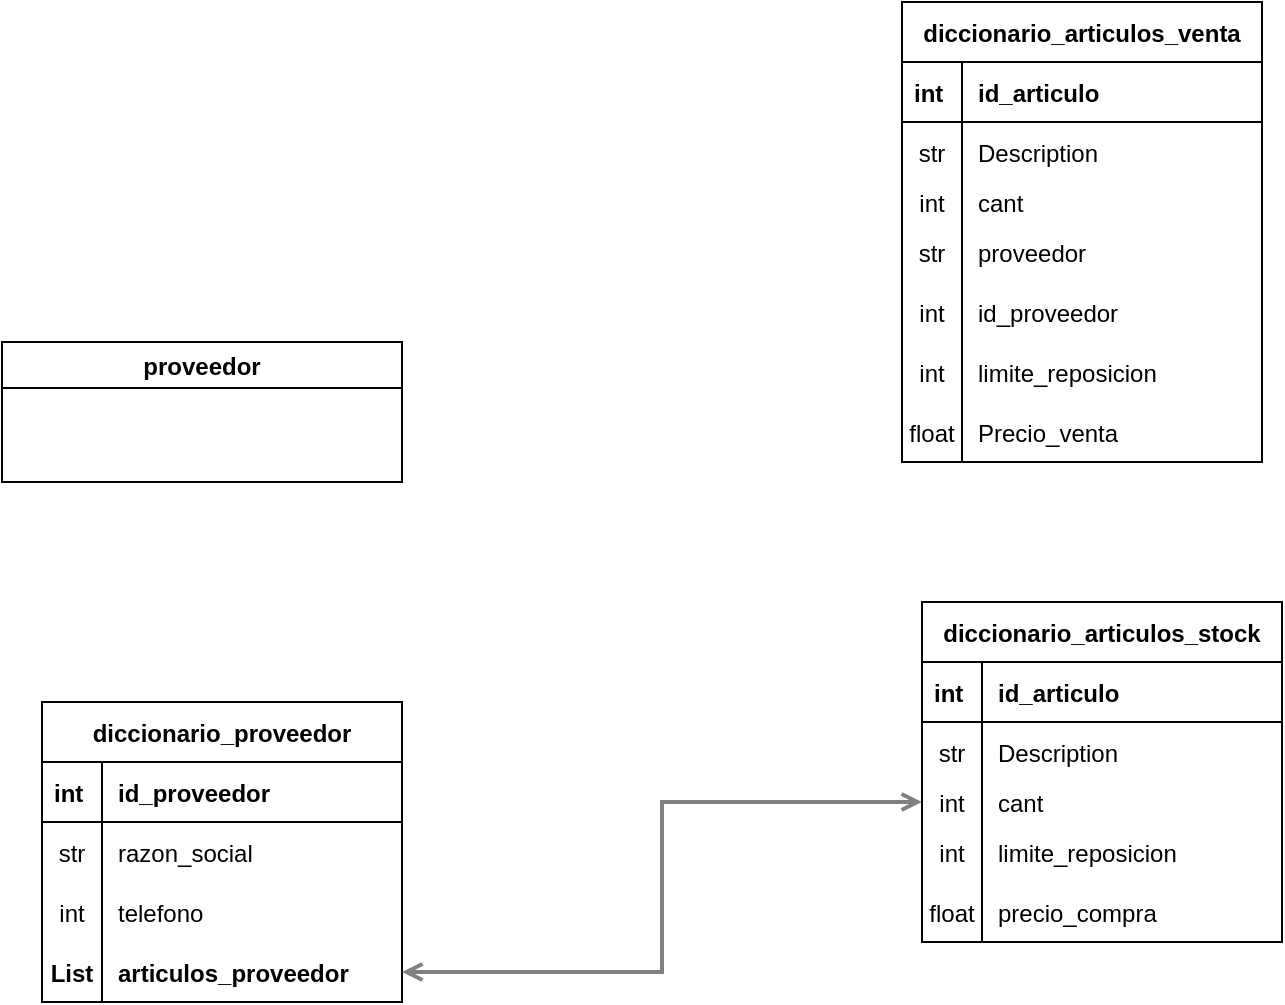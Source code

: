 <mxfile version="15.3.8" type="github">
  <diagram id="jmpBfyCPIixlEhVCL9JE" name="Page-2">
    <mxGraphModel dx="1038" dy="505" grid="1" gridSize="10" guides="1" tooltips="1" connect="1" arrows="1" fold="1" page="1" pageScale="1" pageWidth="827" pageHeight="1169" math="0" shadow="0">
      <root>
        <mxCell id="SjzX8EQSSUuCarC8qpqX-0" />
        <mxCell id="SjzX8EQSSUuCarC8qpqX-1" parent="SjzX8EQSSUuCarC8qpqX-0" />
        <mxCell id="SjzX8EQSSUuCarC8qpqX-3" value="diccionario_articulos_venta" style="shape=table;startSize=30;container=1;collapsible=1;childLayout=tableLayout;fixedRows=1;rowLines=0;fontStyle=1;align=center;resizeLast=1;" vertex="1" parent="SjzX8EQSSUuCarC8qpqX-1">
          <mxGeometry x="520" y="230" width="180" height="230" as="geometry" />
        </mxCell>
        <mxCell id="SjzX8EQSSUuCarC8qpqX-4" value="" style="shape=partialRectangle;collapsible=0;dropTarget=0;pointerEvents=0;fillColor=none;top=0;left=0;bottom=1;right=0;points=[[0,0.5],[1,0.5]];portConstraint=eastwest;" vertex="1" parent="SjzX8EQSSUuCarC8qpqX-3">
          <mxGeometry y="30" width="180" height="30" as="geometry" />
        </mxCell>
        <mxCell id="SjzX8EQSSUuCarC8qpqX-5" value="int " style="shape=partialRectangle;connectable=0;fillColor=none;top=0;left=0;bottom=0;right=0;fontStyle=1;overflow=hidden;" vertex="1" parent="SjzX8EQSSUuCarC8qpqX-4">
          <mxGeometry width="30" height="30" as="geometry">
            <mxRectangle width="30" height="30" as="alternateBounds" />
          </mxGeometry>
        </mxCell>
        <mxCell id="SjzX8EQSSUuCarC8qpqX-6" value="id_articulo" style="shape=partialRectangle;connectable=0;fillColor=none;top=0;left=0;bottom=0;right=0;align=left;spacingLeft=6;fontStyle=1;overflow=hidden;" vertex="1" parent="SjzX8EQSSUuCarC8qpqX-4">
          <mxGeometry x="30" width="150" height="30" as="geometry">
            <mxRectangle width="150" height="30" as="alternateBounds" />
          </mxGeometry>
        </mxCell>
        <mxCell id="SjzX8EQSSUuCarC8qpqX-7" value="" style="shape=partialRectangle;collapsible=0;dropTarget=0;pointerEvents=0;fillColor=none;top=0;left=0;bottom=0;right=0;points=[[0,0.5],[1,0.5]];portConstraint=eastwest;" vertex="1" parent="SjzX8EQSSUuCarC8qpqX-3">
          <mxGeometry y="60" width="180" height="30" as="geometry" />
        </mxCell>
        <mxCell id="SjzX8EQSSUuCarC8qpqX-8" value="str" style="shape=partialRectangle;connectable=0;fillColor=none;top=0;left=0;bottom=0;right=0;editable=1;overflow=hidden;" vertex="1" parent="SjzX8EQSSUuCarC8qpqX-7">
          <mxGeometry width="30" height="30" as="geometry">
            <mxRectangle width="30" height="30" as="alternateBounds" />
          </mxGeometry>
        </mxCell>
        <mxCell id="SjzX8EQSSUuCarC8qpqX-9" value="Description" style="shape=partialRectangle;connectable=0;fillColor=none;top=0;left=0;bottom=0;right=0;align=left;spacingLeft=6;overflow=hidden;" vertex="1" parent="SjzX8EQSSUuCarC8qpqX-7">
          <mxGeometry x="30" width="150" height="30" as="geometry">
            <mxRectangle width="150" height="30" as="alternateBounds" />
          </mxGeometry>
        </mxCell>
        <mxCell id="SjzX8EQSSUuCarC8qpqX-10" value="" style="shape=partialRectangle;collapsible=0;dropTarget=0;pointerEvents=0;fillColor=none;top=0;left=0;bottom=0;right=0;points=[[0,0.5],[1,0.5]];portConstraint=eastwest;" vertex="1" parent="SjzX8EQSSUuCarC8qpqX-3">
          <mxGeometry y="90" width="180" height="20" as="geometry" />
        </mxCell>
        <mxCell id="SjzX8EQSSUuCarC8qpqX-11" value="int" style="shape=partialRectangle;connectable=0;fillColor=none;top=0;left=0;bottom=0;right=0;editable=1;overflow=hidden;" vertex="1" parent="SjzX8EQSSUuCarC8qpqX-10">
          <mxGeometry width="30" height="20" as="geometry">
            <mxRectangle width="30" height="20" as="alternateBounds" />
          </mxGeometry>
        </mxCell>
        <mxCell id="SjzX8EQSSUuCarC8qpqX-12" value="cant" style="shape=partialRectangle;connectable=0;fillColor=none;top=0;left=0;bottom=0;right=0;align=left;spacingLeft=6;overflow=hidden;" vertex="1" parent="SjzX8EQSSUuCarC8qpqX-10">
          <mxGeometry x="30" width="150" height="20" as="geometry">
            <mxRectangle width="150" height="20" as="alternateBounds" />
          </mxGeometry>
        </mxCell>
        <mxCell id="SjzX8EQSSUuCarC8qpqX-16" value="" style="shape=partialRectangle;collapsible=0;dropTarget=0;pointerEvents=0;fillColor=none;top=0;left=0;bottom=0;right=0;points=[[0,0.5],[1,0.5]];portConstraint=eastwest;" vertex="1" parent="SjzX8EQSSUuCarC8qpqX-3">
          <mxGeometry y="110" width="180" height="30" as="geometry" />
        </mxCell>
        <mxCell id="SjzX8EQSSUuCarC8qpqX-17" value="str" style="shape=partialRectangle;connectable=0;fillColor=none;top=0;left=0;bottom=0;right=0;editable=1;overflow=hidden;" vertex="1" parent="SjzX8EQSSUuCarC8qpqX-16">
          <mxGeometry width="30" height="30" as="geometry">
            <mxRectangle width="30" height="30" as="alternateBounds" />
          </mxGeometry>
        </mxCell>
        <mxCell id="SjzX8EQSSUuCarC8qpqX-18" value="proveedor" style="shape=partialRectangle;connectable=0;fillColor=none;top=0;left=0;bottom=0;right=0;align=left;spacingLeft=6;overflow=hidden;" vertex="1" parent="SjzX8EQSSUuCarC8qpqX-16">
          <mxGeometry x="30" width="150" height="30" as="geometry">
            <mxRectangle width="150" height="30" as="alternateBounds" />
          </mxGeometry>
        </mxCell>
        <mxCell id="VZn1Pv0S7O0sd8wRVvLK-1" value="" style="shape=partialRectangle;collapsible=0;dropTarget=0;pointerEvents=0;fillColor=none;top=0;left=0;bottom=0;right=0;points=[[0,0.5],[1,0.5]];portConstraint=eastwest;" vertex="1" parent="SjzX8EQSSUuCarC8qpqX-3">
          <mxGeometry y="140" width="180" height="30" as="geometry" />
        </mxCell>
        <mxCell id="VZn1Pv0S7O0sd8wRVvLK-2" value="int" style="shape=partialRectangle;connectable=0;fillColor=none;top=0;left=0;bottom=0;right=0;editable=1;overflow=hidden;" vertex="1" parent="VZn1Pv0S7O0sd8wRVvLK-1">
          <mxGeometry width="30" height="30" as="geometry">
            <mxRectangle width="30" height="30" as="alternateBounds" />
          </mxGeometry>
        </mxCell>
        <mxCell id="VZn1Pv0S7O0sd8wRVvLK-3" value="id_proveedor" style="shape=partialRectangle;connectable=0;fillColor=none;top=0;left=0;bottom=0;right=0;align=left;spacingLeft=6;overflow=hidden;" vertex="1" parent="VZn1Pv0S7O0sd8wRVvLK-1">
          <mxGeometry x="30" width="150" height="30" as="geometry">
            <mxRectangle width="150" height="30" as="alternateBounds" />
          </mxGeometry>
        </mxCell>
        <mxCell id="SjzX8EQSSUuCarC8qpqX-13" value="" style="shape=partialRectangle;collapsible=0;dropTarget=0;pointerEvents=0;fillColor=none;top=0;left=0;bottom=0;right=0;points=[[0,0.5],[1,0.5]];portConstraint=eastwest;" vertex="1" parent="SjzX8EQSSUuCarC8qpqX-3">
          <mxGeometry y="170" width="180" height="30" as="geometry" />
        </mxCell>
        <mxCell id="SjzX8EQSSUuCarC8qpqX-14" value="int" style="shape=partialRectangle;connectable=0;fillColor=none;top=0;left=0;bottom=0;right=0;editable=1;overflow=hidden;" vertex="1" parent="SjzX8EQSSUuCarC8qpqX-13">
          <mxGeometry width="30" height="30" as="geometry">
            <mxRectangle width="30" height="30" as="alternateBounds" />
          </mxGeometry>
        </mxCell>
        <mxCell id="SjzX8EQSSUuCarC8qpqX-15" value="limite_reposicion" style="shape=partialRectangle;connectable=0;fillColor=none;top=0;left=0;bottom=0;right=0;align=left;spacingLeft=6;overflow=hidden;" vertex="1" parent="SjzX8EQSSUuCarC8qpqX-13">
          <mxGeometry x="30" width="150" height="30" as="geometry">
            <mxRectangle width="150" height="30" as="alternateBounds" />
          </mxGeometry>
        </mxCell>
        <mxCell id="VZn1Pv0S7O0sd8wRVvLK-4" value="" style="shape=partialRectangle;collapsible=0;dropTarget=0;pointerEvents=0;fillColor=none;top=0;left=0;bottom=0;right=0;points=[[0,0.5],[1,0.5]];portConstraint=eastwest;" vertex="1" parent="SjzX8EQSSUuCarC8qpqX-3">
          <mxGeometry y="200" width="180" height="30" as="geometry" />
        </mxCell>
        <mxCell id="VZn1Pv0S7O0sd8wRVvLK-5" value="float" style="shape=partialRectangle;connectable=0;fillColor=none;top=0;left=0;bottom=0;right=0;editable=1;overflow=hidden;" vertex="1" parent="VZn1Pv0S7O0sd8wRVvLK-4">
          <mxGeometry width="30" height="30" as="geometry">
            <mxRectangle width="30" height="30" as="alternateBounds" />
          </mxGeometry>
        </mxCell>
        <mxCell id="VZn1Pv0S7O0sd8wRVvLK-6" value="Precio_venta" style="shape=partialRectangle;connectable=0;fillColor=none;top=0;left=0;bottom=0;right=0;align=left;spacingLeft=6;overflow=hidden;" vertex="1" parent="VZn1Pv0S7O0sd8wRVvLK-4">
          <mxGeometry x="30" width="150" height="30" as="geometry">
            <mxRectangle width="150" height="30" as="alternateBounds" />
          </mxGeometry>
        </mxCell>
        <mxCell id="VZn1Pv0S7O0sd8wRVvLK-7" value="diccionario_proveedor" style="shape=table;startSize=30;container=1;collapsible=1;childLayout=tableLayout;fixedRows=1;rowLines=0;fontStyle=1;align=center;resizeLast=1;" vertex="1" parent="SjzX8EQSSUuCarC8qpqX-1">
          <mxGeometry x="90" y="580" width="180" height="150" as="geometry" />
        </mxCell>
        <mxCell id="VZn1Pv0S7O0sd8wRVvLK-8" value="" style="shape=partialRectangle;collapsible=0;dropTarget=0;pointerEvents=0;fillColor=none;top=0;left=0;bottom=1;right=0;points=[[0,0.5],[1,0.5]];portConstraint=eastwest;" vertex="1" parent="VZn1Pv0S7O0sd8wRVvLK-7">
          <mxGeometry y="30" width="180" height="30" as="geometry" />
        </mxCell>
        <mxCell id="VZn1Pv0S7O0sd8wRVvLK-9" value="int " style="shape=partialRectangle;connectable=0;fillColor=none;top=0;left=0;bottom=0;right=0;fontStyle=1;overflow=hidden;" vertex="1" parent="VZn1Pv0S7O0sd8wRVvLK-8">
          <mxGeometry width="30" height="30" as="geometry">
            <mxRectangle width="30" height="30" as="alternateBounds" />
          </mxGeometry>
        </mxCell>
        <mxCell id="VZn1Pv0S7O0sd8wRVvLK-10" value="id_proveedor" style="shape=partialRectangle;connectable=0;fillColor=none;top=0;left=0;bottom=0;right=0;align=left;spacingLeft=6;fontStyle=1;overflow=hidden;" vertex="1" parent="VZn1Pv0S7O0sd8wRVvLK-8">
          <mxGeometry x="30" width="150" height="30" as="geometry">
            <mxRectangle width="150" height="30" as="alternateBounds" />
          </mxGeometry>
        </mxCell>
        <mxCell id="VZn1Pv0S7O0sd8wRVvLK-11" value="" style="shape=partialRectangle;collapsible=0;dropTarget=0;pointerEvents=0;fillColor=none;top=0;left=0;bottom=0;right=0;points=[[0,0.5],[1,0.5]];portConstraint=eastwest;" vertex="1" parent="VZn1Pv0S7O0sd8wRVvLK-7">
          <mxGeometry y="60" width="180" height="30" as="geometry" />
        </mxCell>
        <mxCell id="VZn1Pv0S7O0sd8wRVvLK-12" value="str" style="shape=partialRectangle;connectable=0;fillColor=none;top=0;left=0;bottom=0;right=0;editable=1;overflow=hidden;" vertex="1" parent="VZn1Pv0S7O0sd8wRVvLK-11">
          <mxGeometry width="30" height="30" as="geometry">
            <mxRectangle width="30" height="30" as="alternateBounds" />
          </mxGeometry>
        </mxCell>
        <mxCell id="VZn1Pv0S7O0sd8wRVvLK-13" value="razon_social" style="shape=partialRectangle;connectable=0;fillColor=none;top=0;left=0;bottom=0;right=0;align=left;spacingLeft=6;overflow=hidden;" vertex="1" parent="VZn1Pv0S7O0sd8wRVvLK-11">
          <mxGeometry x="30" width="150" height="30" as="geometry">
            <mxRectangle width="150" height="30" as="alternateBounds" />
          </mxGeometry>
        </mxCell>
        <mxCell id="VZn1Pv0S7O0sd8wRVvLK-14" value="" style="shape=partialRectangle;collapsible=0;dropTarget=0;pointerEvents=0;fillColor=none;top=0;left=0;bottom=0;right=0;points=[[0,0.5],[1,0.5]];portConstraint=eastwest;" vertex="1" parent="VZn1Pv0S7O0sd8wRVvLK-7">
          <mxGeometry y="90" width="180" height="30" as="geometry" />
        </mxCell>
        <mxCell id="VZn1Pv0S7O0sd8wRVvLK-15" value="int" style="shape=partialRectangle;connectable=0;fillColor=none;top=0;left=0;bottom=0;right=0;editable=1;overflow=hidden;" vertex="1" parent="VZn1Pv0S7O0sd8wRVvLK-14">
          <mxGeometry width="30" height="30" as="geometry">
            <mxRectangle width="30" height="30" as="alternateBounds" />
          </mxGeometry>
        </mxCell>
        <mxCell id="VZn1Pv0S7O0sd8wRVvLK-16" value="telefono" style="shape=partialRectangle;connectable=0;fillColor=none;top=0;left=0;bottom=0;right=0;align=left;spacingLeft=6;overflow=hidden;" vertex="1" parent="VZn1Pv0S7O0sd8wRVvLK-14">
          <mxGeometry x="30" width="150" height="30" as="geometry">
            <mxRectangle width="150" height="30" as="alternateBounds" />
          </mxGeometry>
        </mxCell>
        <mxCell id="VZn1Pv0S7O0sd8wRVvLK-17" value="" style="shape=partialRectangle;collapsible=0;dropTarget=0;pointerEvents=0;fillColor=none;top=0;left=0;bottom=0;right=0;points=[[0,0.5],[1,0.5]];portConstraint=eastwest;fontStyle=1" vertex="1" parent="VZn1Pv0S7O0sd8wRVvLK-7">
          <mxGeometry y="120" width="180" height="30" as="geometry" />
        </mxCell>
        <mxCell id="VZn1Pv0S7O0sd8wRVvLK-18" value="List" style="shape=partialRectangle;connectable=0;fillColor=none;top=0;left=0;bottom=0;right=0;editable=1;overflow=hidden;fontStyle=1" vertex="1" parent="VZn1Pv0S7O0sd8wRVvLK-17">
          <mxGeometry width="30" height="30" as="geometry">
            <mxRectangle width="30" height="30" as="alternateBounds" />
          </mxGeometry>
        </mxCell>
        <mxCell id="VZn1Pv0S7O0sd8wRVvLK-19" value="articulos_proveedor" style="shape=partialRectangle;connectable=0;fillColor=none;top=0;left=0;bottom=0;right=0;align=left;spacingLeft=6;overflow=hidden;fontStyle=1" vertex="1" parent="VZn1Pv0S7O0sd8wRVvLK-17">
          <mxGeometry x="30" width="150" height="30" as="geometry">
            <mxRectangle width="150" height="30" as="alternateBounds" />
          </mxGeometry>
        </mxCell>
        <mxCell id="VZn1Pv0S7O0sd8wRVvLK-29" style="edgeStyle=orthogonalEdgeStyle;rounded=0;orthogonalLoop=1;jettySize=auto;html=1;startArrow=open;startFill=0;endArrow=open;endFill=0;strokeWidth=2;strokeColor=#808080;exitX=0;exitY=0.5;exitDx=0;exitDy=0;" edge="1" parent="SjzX8EQSSUuCarC8qpqX-1" source="VZn1Pv0S7O0sd8wRVvLK-37" target="VZn1Pv0S7O0sd8wRVvLK-17">
          <mxGeometry relative="1" as="geometry">
            <mxPoint x="400" y="590" as="sourcePoint" />
            <mxPoint x="490.04" y="440.01" as="targetPoint" />
          </mxGeometry>
        </mxCell>
        <mxCell id="VZn1Pv0S7O0sd8wRVvLK-30" value="diccionario_articulos_stock" style="shape=table;startSize=30;container=1;collapsible=1;childLayout=tableLayout;fixedRows=1;rowLines=0;fontStyle=1;align=center;resizeLast=1;" vertex="1" parent="SjzX8EQSSUuCarC8qpqX-1">
          <mxGeometry x="530" y="530" width="180" height="170" as="geometry" />
        </mxCell>
        <mxCell id="VZn1Pv0S7O0sd8wRVvLK-31" value="" style="shape=partialRectangle;collapsible=0;dropTarget=0;pointerEvents=0;fillColor=none;top=0;left=0;bottom=1;right=0;points=[[0,0.5],[1,0.5]];portConstraint=eastwest;" vertex="1" parent="VZn1Pv0S7O0sd8wRVvLK-30">
          <mxGeometry y="30" width="180" height="30" as="geometry" />
        </mxCell>
        <mxCell id="VZn1Pv0S7O0sd8wRVvLK-32" value="int " style="shape=partialRectangle;connectable=0;fillColor=none;top=0;left=0;bottom=0;right=0;fontStyle=1;overflow=hidden;" vertex="1" parent="VZn1Pv0S7O0sd8wRVvLK-31">
          <mxGeometry width="30" height="30" as="geometry">
            <mxRectangle width="30" height="30" as="alternateBounds" />
          </mxGeometry>
        </mxCell>
        <mxCell id="VZn1Pv0S7O0sd8wRVvLK-33" value="id_articulo" style="shape=partialRectangle;connectable=0;fillColor=none;top=0;left=0;bottom=0;right=0;align=left;spacingLeft=6;fontStyle=1;overflow=hidden;" vertex="1" parent="VZn1Pv0S7O0sd8wRVvLK-31">
          <mxGeometry x="30" width="150" height="30" as="geometry">
            <mxRectangle width="150" height="30" as="alternateBounds" />
          </mxGeometry>
        </mxCell>
        <mxCell id="VZn1Pv0S7O0sd8wRVvLK-34" value="" style="shape=partialRectangle;collapsible=0;dropTarget=0;pointerEvents=0;fillColor=none;top=0;left=0;bottom=0;right=0;points=[[0,0.5],[1,0.5]];portConstraint=eastwest;" vertex="1" parent="VZn1Pv0S7O0sd8wRVvLK-30">
          <mxGeometry y="60" width="180" height="30" as="geometry" />
        </mxCell>
        <mxCell id="VZn1Pv0S7O0sd8wRVvLK-35" value="str" style="shape=partialRectangle;connectable=0;fillColor=none;top=0;left=0;bottom=0;right=0;editable=1;overflow=hidden;" vertex="1" parent="VZn1Pv0S7O0sd8wRVvLK-34">
          <mxGeometry width="30" height="30" as="geometry">
            <mxRectangle width="30" height="30" as="alternateBounds" />
          </mxGeometry>
        </mxCell>
        <mxCell id="VZn1Pv0S7O0sd8wRVvLK-36" value="Description" style="shape=partialRectangle;connectable=0;fillColor=none;top=0;left=0;bottom=0;right=0;align=left;spacingLeft=6;overflow=hidden;" vertex="1" parent="VZn1Pv0S7O0sd8wRVvLK-34">
          <mxGeometry x="30" width="150" height="30" as="geometry">
            <mxRectangle width="150" height="30" as="alternateBounds" />
          </mxGeometry>
        </mxCell>
        <mxCell id="VZn1Pv0S7O0sd8wRVvLK-37" value="" style="shape=partialRectangle;collapsible=0;dropTarget=0;pointerEvents=0;fillColor=none;top=0;left=0;bottom=0;right=0;points=[[0,0.5],[1,0.5]];portConstraint=eastwest;" vertex="1" parent="VZn1Pv0S7O0sd8wRVvLK-30">
          <mxGeometry y="90" width="180" height="20" as="geometry" />
        </mxCell>
        <mxCell id="VZn1Pv0S7O0sd8wRVvLK-38" value="int" style="shape=partialRectangle;connectable=0;fillColor=none;top=0;left=0;bottom=0;right=0;editable=1;overflow=hidden;" vertex="1" parent="VZn1Pv0S7O0sd8wRVvLK-37">
          <mxGeometry width="30" height="20" as="geometry">
            <mxRectangle width="30" height="20" as="alternateBounds" />
          </mxGeometry>
        </mxCell>
        <mxCell id="VZn1Pv0S7O0sd8wRVvLK-39" value="cant" style="shape=partialRectangle;connectable=0;fillColor=none;top=0;left=0;bottom=0;right=0;align=left;spacingLeft=6;overflow=hidden;" vertex="1" parent="VZn1Pv0S7O0sd8wRVvLK-37">
          <mxGeometry x="30" width="150" height="20" as="geometry">
            <mxRectangle width="150" height="20" as="alternateBounds" />
          </mxGeometry>
        </mxCell>
        <mxCell id="VZn1Pv0S7O0sd8wRVvLK-46" value="" style="shape=partialRectangle;collapsible=0;dropTarget=0;pointerEvents=0;fillColor=none;top=0;left=0;bottom=0;right=0;points=[[0,0.5],[1,0.5]];portConstraint=eastwest;" vertex="1" parent="VZn1Pv0S7O0sd8wRVvLK-30">
          <mxGeometry y="110" width="180" height="30" as="geometry" />
        </mxCell>
        <mxCell id="VZn1Pv0S7O0sd8wRVvLK-47" value="int" style="shape=partialRectangle;connectable=0;fillColor=none;top=0;left=0;bottom=0;right=0;editable=1;overflow=hidden;" vertex="1" parent="VZn1Pv0S7O0sd8wRVvLK-46">
          <mxGeometry width="30" height="30" as="geometry">
            <mxRectangle width="30" height="30" as="alternateBounds" />
          </mxGeometry>
        </mxCell>
        <mxCell id="VZn1Pv0S7O0sd8wRVvLK-48" value="limite_reposicion" style="shape=partialRectangle;connectable=0;fillColor=none;top=0;left=0;bottom=0;right=0;align=left;spacingLeft=6;overflow=hidden;" vertex="1" parent="VZn1Pv0S7O0sd8wRVvLK-46">
          <mxGeometry x="30" width="150" height="30" as="geometry">
            <mxRectangle width="150" height="30" as="alternateBounds" />
          </mxGeometry>
        </mxCell>
        <mxCell id="VZn1Pv0S7O0sd8wRVvLK-49" value="" style="shape=partialRectangle;collapsible=0;dropTarget=0;pointerEvents=0;fillColor=none;top=0;left=0;bottom=0;right=0;points=[[0,0.5],[1,0.5]];portConstraint=eastwest;" vertex="1" parent="VZn1Pv0S7O0sd8wRVvLK-30">
          <mxGeometry y="140" width="180" height="30" as="geometry" />
        </mxCell>
        <mxCell id="VZn1Pv0S7O0sd8wRVvLK-50" value="float" style="shape=partialRectangle;connectable=0;fillColor=none;top=0;left=0;bottom=0;right=0;editable=1;overflow=hidden;" vertex="1" parent="VZn1Pv0S7O0sd8wRVvLK-49">
          <mxGeometry width="30" height="30" as="geometry">
            <mxRectangle width="30" height="30" as="alternateBounds" />
          </mxGeometry>
        </mxCell>
        <mxCell id="VZn1Pv0S7O0sd8wRVvLK-51" value="precio_compra" style="shape=partialRectangle;connectable=0;fillColor=none;top=0;left=0;bottom=0;right=0;align=left;spacingLeft=6;overflow=hidden;" vertex="1" parent="VZn1Pv0S7O0sd8wRVvLK-49">
          <mxGeometry x="30" width="150" height="30" as="geometry">
            <mxRectangle width="150" height="30" as="alternateBounds" />
          </mxGeometry>
        </mxCell>
        <mxCell id="VZn1Pv0S7O0sd8wRVvLK-53" value="proveedor" style="swimlane;" vertex="1" parent="SjzX8EQSSUuCarC8qpqX-1">
          <mxGeometry x="70" y="400" width="200" height="70" as="geometry" />
        </mxCell>
      </root>
    </mxGraphModel>
  </diagram>
</mxfile>
